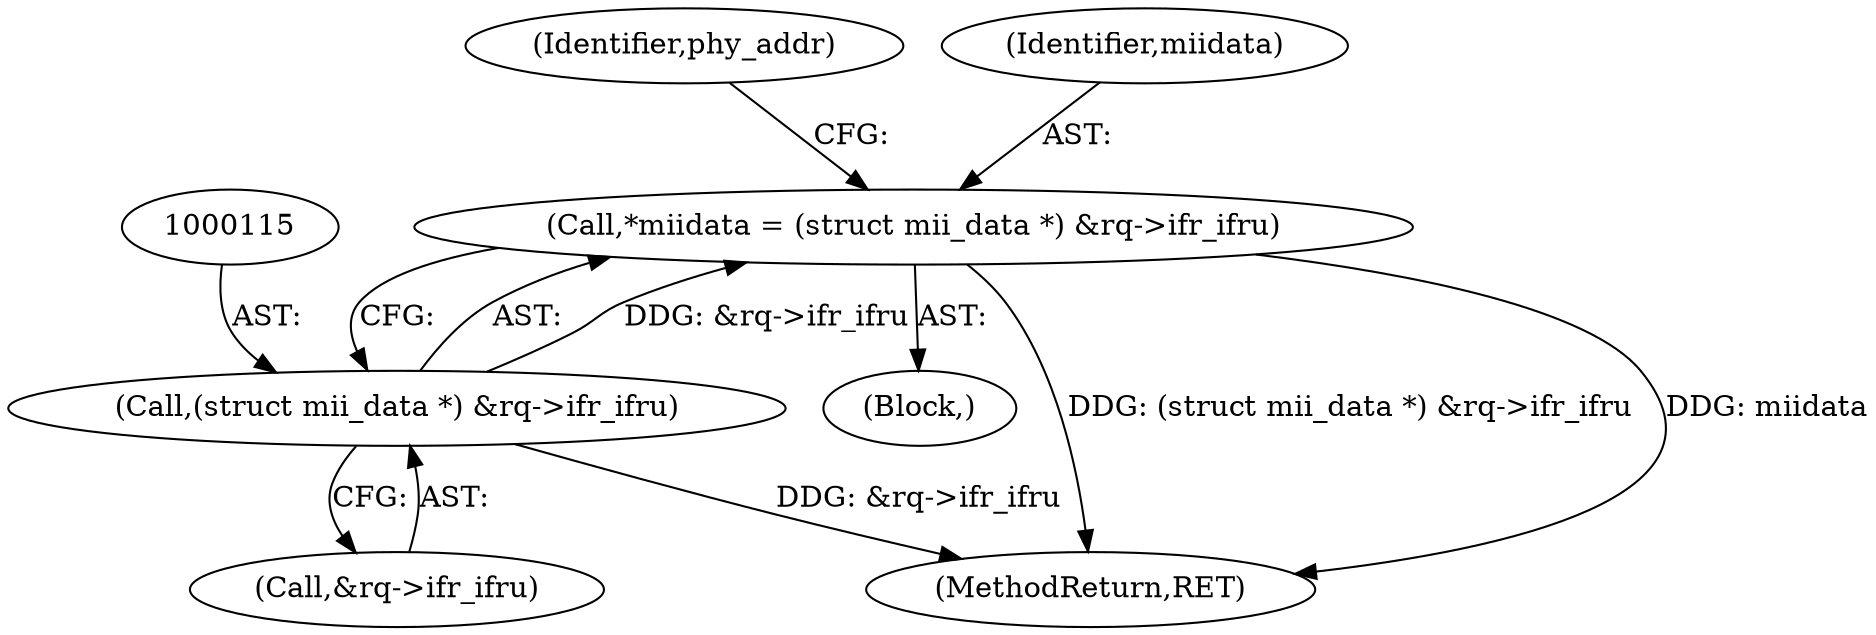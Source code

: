 digraph "0_linux_1bb57e940e1958e40d51f2078f50c3a96a9b2d75@pointer" {
"1000112" [label="(Call,*miidata = (struct mii_data *) &rq->ifr_ifru)"];
"1000114" [label="(Call,(struct mii_data *) &rq->ifr_ifru)"];
"1000104" [label="(Block,)"];
"1000116" [label="(Call,&rq->ifr_ifru)"];
"1000123" [label="(Identifier,phy_addr)"];
"1000112" [label="(Call,*miidata = (struct mii_data *) &rq->ifr_ifru)"];
"1000114" [label="(Call,(struct mii_data *) &rq->ifr_ifru)"];
"1000113" [label="(Identifier,miidata)"];
"1000257" [label="(MethodReturn,RET)"];
"1000112" -> "1000104"  [label="AST: "];
"1000112" -> "1000114"  [label="CFG: "];
"1000113" -> "1000112"  [label="AST: "];
"1000114" -> "1000112"  [label="AST: "];
"1000123" -> "1000112"  [label="CFG: "];
"1000112" -> "1000257"  [label="DDG: (struct mii_data *) &rq->ifr_ifru"];
"1000112" -> "1000257"  [label="DDG: miidata"];
"1000114" -> "1000112"  [label="DDG: &rq->ifr_ifru"];
"1000114" -> "1000116"  [label="CFG: "];
"1000115" -> "1000114"  [label="AST: "];
"1000116" -> "1000114"  [label="AST: "];
"1000114" -> "1000257"  [label="DDG: &rq->ifr_ifru"];
}
